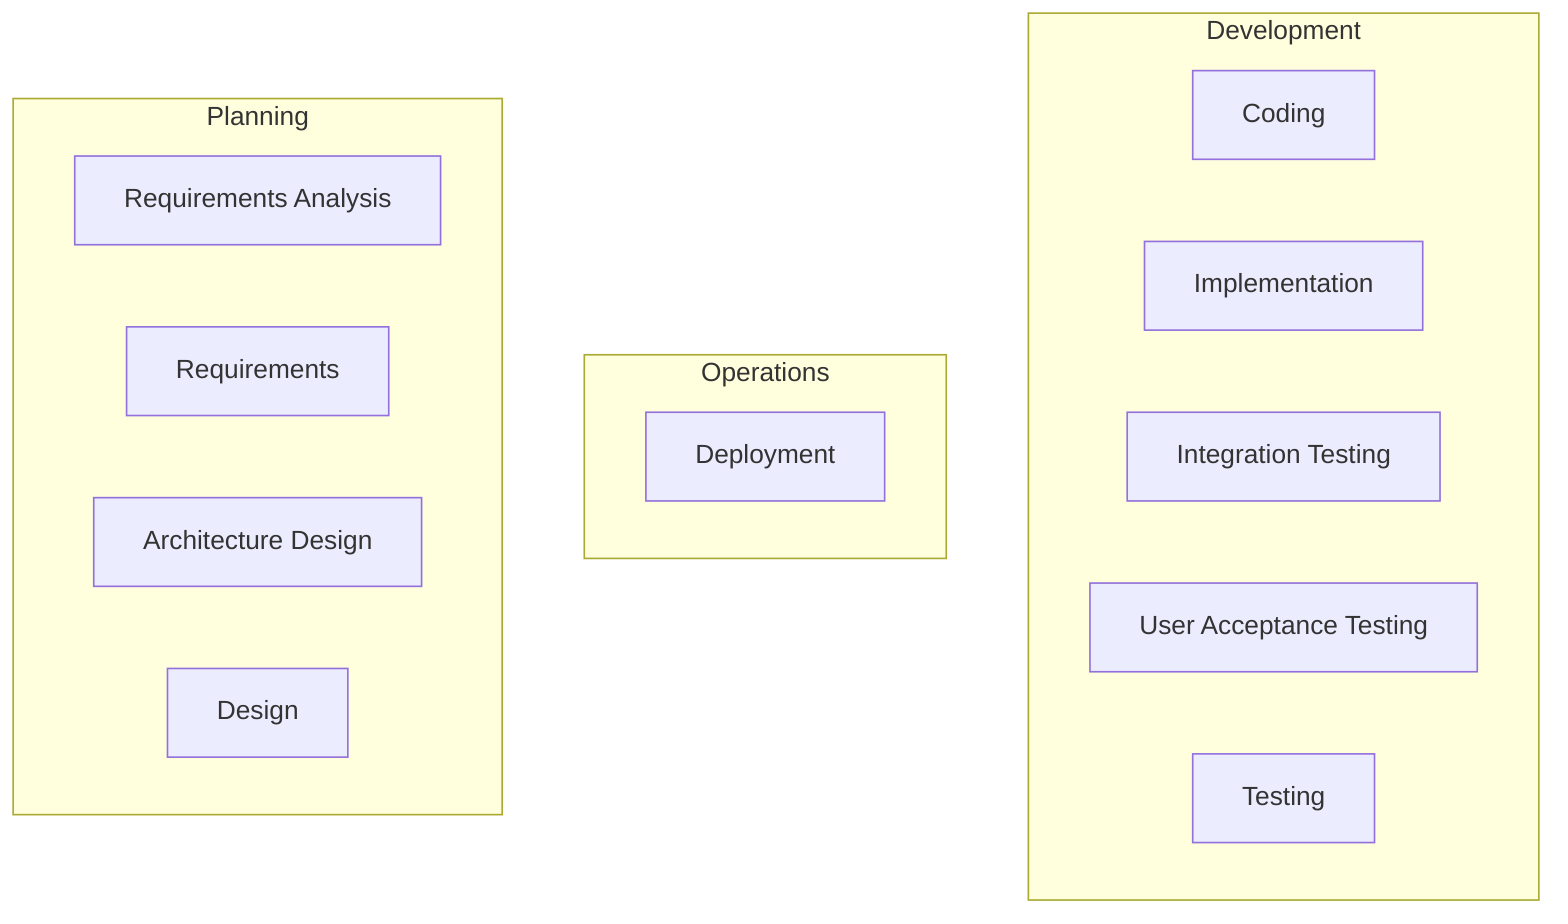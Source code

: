 flowchart TD
    A1[Requirements Analysis]
    A[Requirements]
    B1[Architecture Design]
    B[Design]
    C1[Coding]
    C[Implementation]
    D1[Integration Testing]
    D2[User Acceptance Testing]
    D[Testing]
    E[Deployment]
    subgraph Development
        C
        C1
        D
        D1
        D2
    end
    subgraph Operations
        E
    end
    subgraph Planning
        A
        A1
        B
        B1
    end